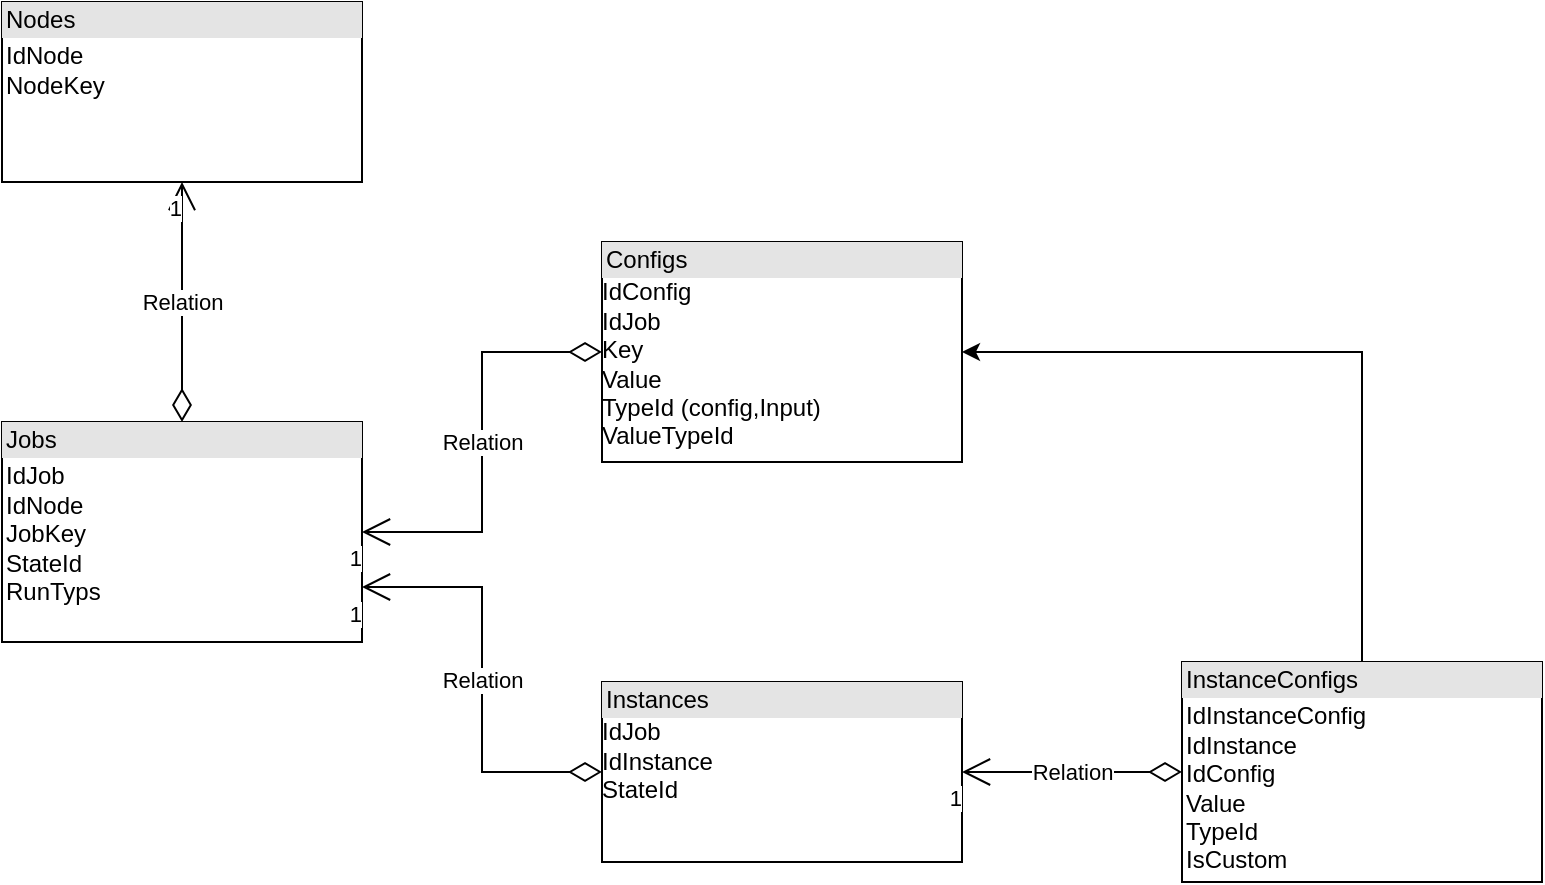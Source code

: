 <mxfile version="24.7.17">
  <diagram name="Page-1" id="efa7a0a1-bf9b-a30e-e6df-94a7791c09e9">
    <mxGraphModel dx="1147" dy="607" grid="1" gridSize="10" guides="1" tooltips="1" connect="1" arrows="1" fold="1" page="1" pageScale="1" pageWidth="826" pageHeight="1169" background="none" math="0" shadow="0">
      <root>
        <mxCell id="0" />
        <mxCell id="1" parent="0" />
        <mxCell id="kNIVyF3Zzfui57yJSn_n-139" value="&lt;div style=&quot;box-sizing:border-box;width:100%;background:#e4e4e4;padding:2px;&quot;&gt;Nodes&lt;/div&gt;&lt;table style=&quot;width:100%;font-size:1em;&quot; cellpadding=&quot;2&quot; cellspacing=&quot;0&quot;&gt;&lt;tbody&gt;&lt;tr&gt;&lt;td&gt;IdNode&lt;br&gt;NodeKey&lt;/td&gt;&lt;td&gt;&lt;br&gt;&lt;/td&gt;&lt;/tr&gt;&lt;tr&gt;&lt;td&gt;&lt;/td&gt;&lt;td&gt;&lt;br&gt;&lt;/td&gt;&lt;/tr&gt;&lt;/tbody&gt;&lt;/table&gt;" style="verticalAlign=top;align=left;overflow=fill;html=1;whiteSpace=wrap;" vertex="1" parent="1">
          <mxGeometry x="120" y="210" width="180" height="90" as="geometry" />
        </mxCell>
        <mxCell id="kNIVyF3Zzfui57yJSn_n-140" value="&lt;div style=&quot;box-sizing:border-box;width:100%;background:#e4e4e4;padding:2px;&quot;&gt;Jobs&lt;/div&gt;&lt;table style=&quot;width:100%;font-size:1em;&quot; cellpadding=&quot;2&quot; cellspacing=&quot;0&quot;&gt;&lt;tbody&gt;&lt;tr&gt;&lt;td&gt;IdJob&lt;br&gt;IdNode&lt;br&gt;JobKey&lt;br&gt;StateId&lt;br&gt;RunTyps&lt;br&gt;&lt;/td&gt;&lt;td&gt;&lt;/td&gt;&lt;/tr&gt;&lt;/tbody&gt;&lt;/table&gt;" style="verticalAlign=top;align=left;overflow=fill;html=1;whiteSpace=wrap;" vertex="1" parent="1">
          <mxGeometry x="120" y="420" width="180" height="110" as="geometry" />
        </mxCell>
        <mxCell id="kNIVyF3Zzfui57yJSn_n-141" value="Relation" style="endArrow=open;html=1;endSize=12;startArrow=diamondThin;startSize=14;startFill=0;edgeStyle=orthogonalEdgeStyle;rounded=0;" edge="1" parent="1" source="kNIVyF3Zzfui57yJSn_n-140" target="kNIVyF3Zzfui57yJSn_n-139">
          <mxGeometry relative="1" as="geometry">
            <mxPoint x="540" y="240" as="sourcePoint" />
            <mxPoint x="700" y="240" as="targetPoint" />
          </mxGeometry>
        </mxCell>
        <mxCell id="kNIVyF3Zzfui57yJSn_n-143" value="1" style="edgeLabel;resizable=0;html=1;align=right;verticalAlign=top;" connectable="0" vertex="1" parent="kNIVyF3Zzfui57yJSn_n-141">
          <mxGeometry x="1" relative="1" as="geometry" />
        </mxCell>
        <mxCell id="kNIVyF3Zzfui57yJSn_n-144" value="&lt;div style=&quot;box-sizing:border-box;width:100%;background:#e4e4e4;padding:2px;&quot;&gt;Instances&lt;/div&gt;IdJob&lt;div&gt;IdInstance&lt;/div&gt;&lt;div&gt;StateId&lt;/div&gt;&lt;div&gt;&lt;br&gt;&lt;/div&gt;" style="verticalAlign=top;align=left;overflow=fill;html=1;whiteSpace=wrap;" vertex="1" parent="1">
          <mxGeometry x="420" y="550" width="180" height="90" as="geometry" />
        </mxCell>
        <mxCell id="kNIVyF3Zzfui57yJSn_n-145" value="&lt;div style=&quot;box-sizing:border-box;width:100%;background:#e4e4e4;padding:2px;&quot;&gt;Configs&lt;/div&gt;&lt;div&gt;IdConfig&lt;/div&gt;IdJob&lt;div&gt;Key&lt;/div&gt;&lt;div&gt;&lt;span style=&quot;background-color: initial;&quot;&gt;Value&lt;/span&gt;&lt;br&gt;&lt;/div&gt;&lt;div&gt;TypeId (config,Input)&lt;/div&gt;&lt;div&gt;ValueTypeId&lt;/div&gt;" style="verticalAlign=top;align=left;overflow=fill;html=1;whiteSpace=wrap;" vertex="1" parent="1">
          <mxGeometry x="420" y="330" width="180" height="110" as="geometry" />
        </mxCell>
        <mxCell id="kNIVyF3Zzfui57yJSn_n-168" style="edgeStyle=orthogonalEdgeStyle;rounded=0;orthogonalLoop=1;jettySize=auto;html=1;entryX=1;entryY=0.5;entryDx=0;entryDy=0;" edge="1" parent="1" source="kNIVyF3Zzfui57yJSn_n-146" target="kNIVyF3Zzfui57yJSn_n-145">
          <mxGeometry relative="1" as="geometry">
            <Array as="points">
              <mxPoint x="800" y="385" />
            </Array>
          </mxGeometry>
        </mxCell>
        <mxCell id="kNIVyF3Zzfui57yJSn_n-146" value="&lt;div style=&quot;box-sizing:border-box;width:100%;background:#e4e4e4;padding:2px;&quot;&gt;InstanceConfigs&lt;/div&gt;&lt;table style=&quot;width:100%;font-size:1em;&quot; cellpadding=&quot;2&quot; cellspacing=&quot;0&quot;&gt;&lt;tbody&gt;&lt;tr&gt;&lt;td&gt;IdInstanceConfig&lt;br&gt;IdInstance&lt;br&gt;IdConfig&lt;br&gt;Value&lt;br&gt;TypeId&lt;br&gt;IsCustom&lt;br&gt;&lt;br&gt;&lt;/td&gt;&lt;td&gt;&lt;/td&gt;&lt;/tr&gt;&lt;/tbody&gt;&lt;/table&gt;" style="verticalAlign=top;align=left;overflow=fill;html=1;whiteSpace=wrap;" vertex="1" parent="1">
          <mxGeometry x="710" y="540" width="180" height="110" as="geometry" />
        </mxCell>
        <mxCell id="kNIVyF3Zzfui57yJSn_n-153" value="Relation" style="endArrow=open;html=1;endSize=12;startArrow=diamondThin;startSize=14;startFill=0;edgeStyle=orthogonalEdgeStyle;rounded=0;" edge="1" parent="1" source="kNIVyF3Zzfui57yJSn_n-145" target="kNIVyF3Zzfui57yJSn_n-140">
          <mxGeometry relative="1" as="geometry">
            <mxPoint x="230" y="410" as="sourcePoint" />
            <mxPoint x="390" y="410" as="targetPoint" />
          </mxGeometry>
        </mxCell>
        <mxCell id="kNIVyF3Zzfui57yJSn_n-155" value="1" style="edgeLabel;resizable=0;html=1;align=right;verticalAlign=top;" connectable="0" vertex="1" parent="kNIVyF3Zzfui57yJSn_n-153">
          <mxGeometry x="1" relative="1" as="geometry" />
        </mxCell>
        <mxCell id="kNIVyF3Zzfui57yJSn_n-157" value="Relation" style="endArrow=open;html=1;endSize=12;startArrow=diamondThin;startSize=14;startFill=0;edgeStyle=orthogonalEdgeStyle;rounded=0;entryX=1;entryY=0.75;entryDx=0;entryDy=0;" edge="1" parent="1" source="kNIVyF3Zzfui57yJSn_n-144" target="kNIVyF3Zzfui57yJSn_n-140">
          <mxGeometry relative="1" as="geometry">
            <mxPoint x="310" y="350" as="sourcePoint" />
            <mxPoint x="470" y="350" as="targetPoint" />
          </mxGeometry>
        </mxCell>
        <mxCell id="kNIVyF3Zzfui57yJSn_n-159" value="1" style="edgeLabel;resizable=0;html=1;align=right;verticalAlign=top;" connectable="0" vertex="1" parent="kNIVyF3Zzfui57yJSn_n-157">
          <mxGeometry x="1" relative="1" as="geometry" />
        </mxCell>
        <mxCell id="kNIVyF3Zzfui57yJSn_n-163" value="Relation" style="endArrow=open;html=1;endSize=12;startArrow=diamondThin;startSize=14;startFill=0;edgeStyle=orthogonalEdgeStyle;rounded=0;" edge="1" parent="1" source="kNIVyF3Zzfui57yJSn_n-146" target="kNIVyF3Zzfui57yJSn_n-144">
          <mxGeometry relative="1" as="geometry">
            <mxPoint x="620" y="430" as="sourcePoint" />
            <mxPoint x="780" y="430" as="targetPoint" />
          </mxGeometry>
        </mxCell>
        <mxCell id="kNIVyF3Zzfui57yJSn_n-165" value="1" style="edgeLabel;resizable=0;html=1;align=right;verticalAlign=top;" connectable="0" vertex="1" parent="kNIVyF3Zzfui57yJSn_n-163">
          <mxGeometry x="1" relative="1" as="geometry" />
        </mxCell>
      </root>
    </mxGraphModel>
  </diagram>
</mxfile>
